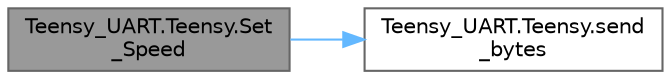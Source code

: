 digraph "Teensy_UART.Teensy.Set_Speed"
{
 // LATEX_PDF_SIZE
  bgcolor="transparent";
  edge [fontname=Helvetica,fontsize=10,labelfontname=Helvetica,labelfontsize=10];
  node [fontname=Helvetica,fontsize=10,shape=box,height=0.2,width=0.4];
  rankdir="LR";
  Node1 [id="Node000001",label="Teensy_UART.Teensy.Set\l_Speed",height=0.2,width=0.4,color="gray40", fillcolor="grey60", style="filled", fontcolor="black",tooltip=" "];
  Node1 -> Node2 [id="edge1_Node000001_Node000002",color="steelblue1",style="solid",tooltip=" "];
  Node2 [id="Node000002",label="Teensy_UART.Teensy.send\l_bytes",height=0.2,width=0.4,color="grey40", fillcolor="white", style="filled",URL="$class_teensy___u_a_r_t_1_1_teensy.html#ab37e731be0af73444c9a5fa2a87f358c",tooltip=" "];
}
